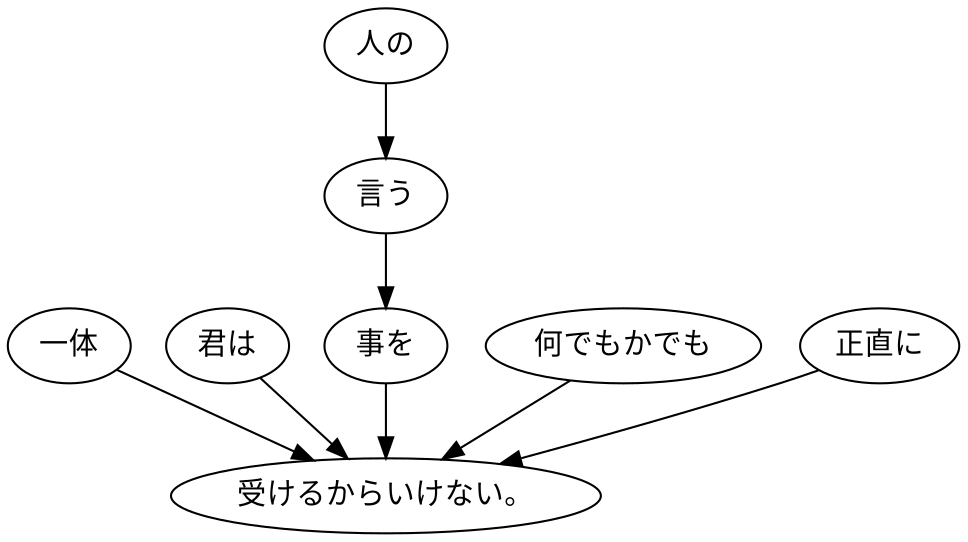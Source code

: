 digraph graph6099 {
	node0 [label="一体"];
	node1 [label="君は"];
	node2 [label="人の"];
	node3 [label="言う"];
	node4 [label="事を"];
	node5 [label="何でもかでも"];
	node6 [label="正直に"];
	node7 [label="受けるからいけない。"];
	node0 -> node7;
	node1 -> node7;
	node2 -> node3;
	node3 -> node4;
	node4 -> node7;
	node5 -> node7;
	node6 -> node7;
}
